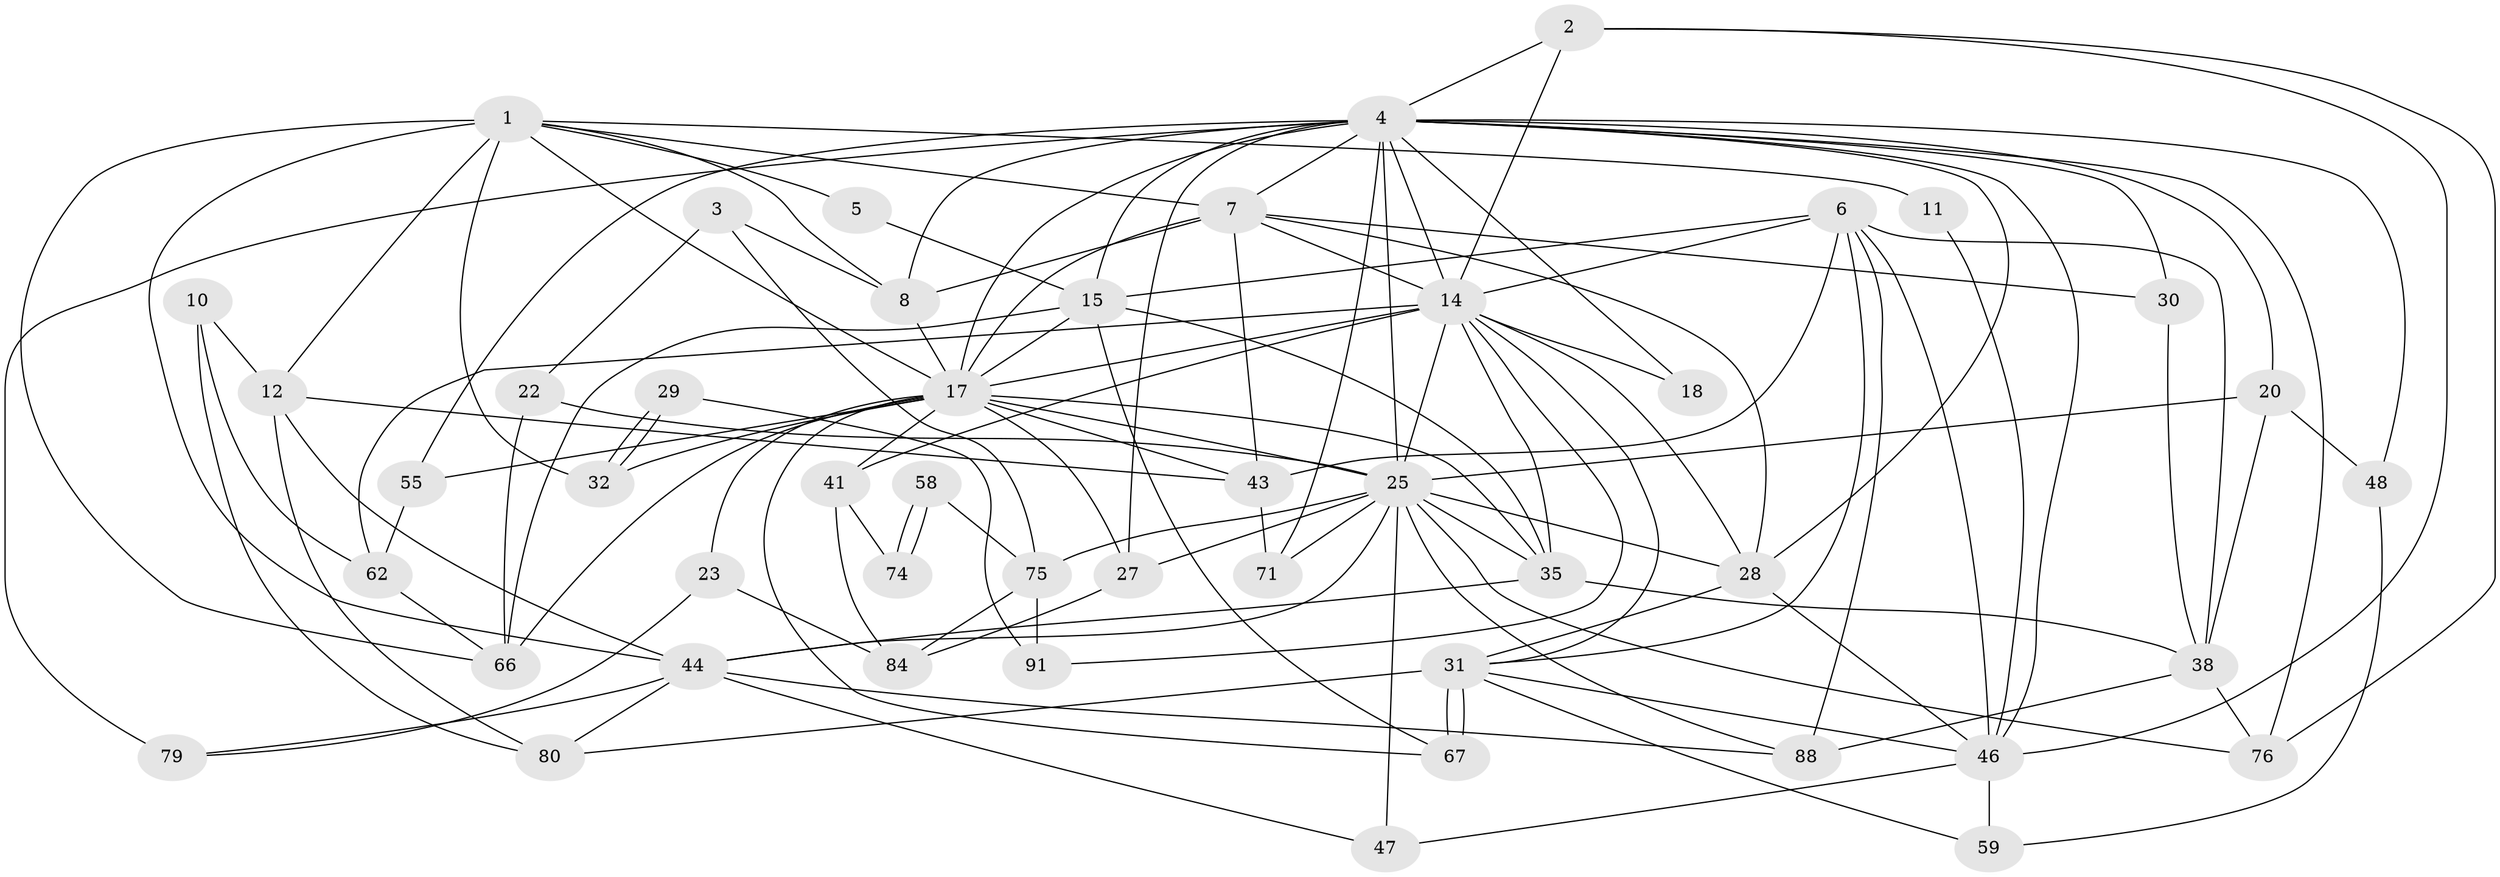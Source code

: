 // original degree distribution, {7: 0.052083333333333336, 5: 0.15625, 3: 0.3125, 6: 0.10416666666666667, 2: 0.14583333333333334, 4: 0.20833333333333334, 8: 0.020833333333333332}
// Generated by graph-tools (version 1.1) at 2025/15/03/09/25 04:15:06]
// undirected, 48 vertices, 127 edges
graph export_dot {
graph [start="1"]
  node [color=gray90,style=filled];
  1 [super="+13+87"];
  2 [super="+73"];
  3;
  4 [super="+33+21+34+45"];
  5;
  6 [super="+9+42"];
  7 [super="+77+50"];
  8 [super="+19"];
  10;
  11;
  12;
  14 [super="+72+39"];
  15 [super="+92+16+53+64"];
  17 [super="+96+26"];
  18;
  20;
  22;
  23;
  25 [super="+65+52"];
  27 [super="+89"];
  28 [super="+49"];
  29;
  30;
  31 [super="+61"];
  32 [super="+78"];
  35 [super="+40+36"];
  38 [super="+70"];
  41;
  43 [super="+90"];
  44 [super="+63"];
  46 [super="+81+86"];
  47;
  48;
  55;
  58;
  59;
  62 [super="+69"];
  66 [super="+68"];
  67;
  71;
  74;
  75;
  76;
  79;
  80 [super="+82"];
  84 [super="+85"];
  88;
  91;
  1 -- 7;
  1 -- 12;
  1 -- 17 [weight=2];
  1 -- 66;
  1 -- 5;
  1 -- 8;
  1 -- 11;
  1 -- 32 [weight=2];
  1 -- 44;
  2 -- 76;
  2 -- 46;
  2 -- 4 [weight=2];
  2 -- 14;
  3 -- 75;
  3 -- 8;
  3 -- 22;
  4 -- 76;
  4 -- 14 [weight=2];
  4 -- 15 [weight=2];
  4 -- 79 [weight=2];
  4 -- 20;
  4 -- 25 [weight=2];
  4 -- 28;
  4 -- 7;
  4 -- 27;
  4 -- 48;
  4 -- 30;
  4 -- 8;
  4 -- 46;
  4 -- 17;
  4 -- 71;
  4 -- 18;
  4 -- 55;
  5 -- 15;
  6 -- 15;
  6 -- 88;
  6 -- 46 [weight=2];
  6 -- 43;
  6 -- 38;
  6 -- 31;
  6 -- 14;
  7 -- 8;
  7 -- 30;
  7 -- 14;
  7 -- 17;
  7 -- 43;
  7 -- 28;
  8 -- 17;
  10 -- 80;
  10 -- 12;
  10 -- 62;
  11 -- 46;
  12 -- 80;
  12 -- 43 [weight=2];
  12 -- 44;
  14 -- 25;
  14 -- 62;
  14 -- 31;
  14 -- 41;
  14 -- 35;
  14 -- 18;
  14 -- 91;
  14 -- 28;
  14 -- 17;
  15 -- 67;
  15 -- 35;
  15 -- 17 [weight=2];
  15 -- 66 [weight=2];
  17 -- 27;
  17 -- 43 [weight=2];
  17 -- 32;
  17 -- 67;
  17 -- 35;
  17 -- 25;
  17 -- 66;
  17 -- 41 [weight=2];
  17 -- 55;
  17 -- 23;
  20 -- 48;
  20 -- 25;
  20 -- 38;
  22 -- 66;
  22 -- 25;
  23 -- 79;
  23 -- 84;
  25 -- 44;
  25 -- 35 [weight=2];
  25 -- 75;
  25 -- 76;
  25 -- 88;
  25 -- 28;
  25 -- 47;
  25 -- 71;
  25 -- 27;
  27 -- 84;
  28 -- 31;
  28 -- 46;
  29 -- 32;
  29 -- 32;
  29 -- 91;
  30 -- 38;
  31 -- 67;
  31 -- 67;
  31 -- 46;
  31 -- 80;
  31 -- 59;
  35 -- 38;
  35 -- 44;
  38 -- 88;
  38 -- 76;
  41 -- 74;
  41 -- 84;
  43 -- 71;
  44 -- 88;
  44 -- 47;
  44 -- 79;
  44 -- 80;
  46 -- 59;
  46 -- 47;
  48 -- 59;
  55 -- 62;
  58 -- 75;
  58 -- 74;
  58 -- 74;
  62 -- 66;
  75 -- 91;
  75 -- 84;
}
